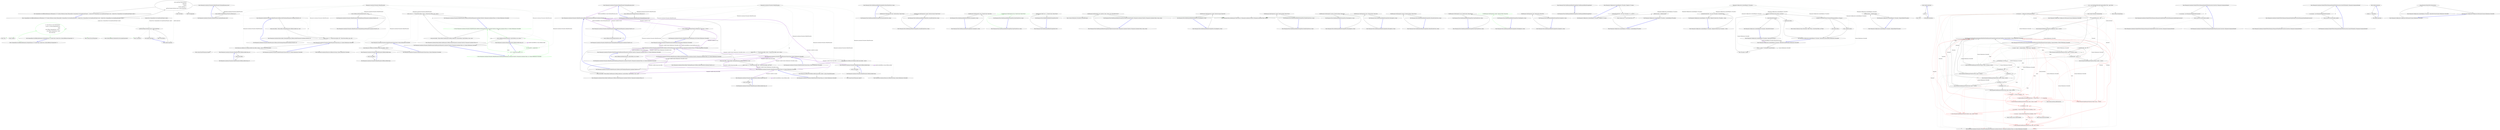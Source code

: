 digraph  {
d1 [cluster="CommandLine.Core.ReflectionExtensions.GetSpecifications<T>(System.Type, System.Func<System.Reflection.PropertyInfo, T>)", color=green, community=0, label="21: return from pi in type.GetProperties()\r\n                   let attrs = pi.GetCustomAttributes(true)\r\n                   where\r\n                        attrs.OfType<OptionAttribute>().Any() ||\r\n                        attrs.OfType<ValueAttribute>().Any()\r\n                   select selector(pi);", span="14-19"];
d0 [cluster="CommandLine.Core.ReflectionExtensions.GetSpecifications<T>(System.Type, System.Func<System.Reflection.PropertyInfo, T>)", label="Entry CommandLine.Core.ReflectionExtensions.GetSpecifications<T>(System.Type, System.Func<System.Reflection.PropertyInfo, T>)", span="12-12"];
d2 [cluster="CommandLine.Core.ReflectionExtensions.GetSpecifications<T>(System.Type, System.Func<System.Reflection.PropertyInfo, T>)", label="Exit CommandLine.Core.ReflectionExtensions.GetSpecifications<T>(System.Type, System.Func<System.Reflection.PropertyInfo, T>)", span="12-12"];
d3 [cluster="System.Type.GetProperties()", label="Entry System.Type.GetProperties()", span="0-0"];
d4 [cluster="System.Reflection.MemberInfo.GetCustomAttributes(bool)", label="Entry System.Reflection.MemberInfo.GetCustomAttributes(bool)", span="0-0"];
d5 [cluster="Unk.>", label="Entry Unk.>", span=""];
d6 [cluster="Unk.Any", label="Entry Unk.Any", span=""];
d7 [cluster="Unk.selector", label="Entry Unk.selector", span=""];
d26 [cluster="lambda expression", label="specProp.Property.SetValue(current, selector(specProp))", span="52-52"];
d54 [label="System.Func<CommandLine.Core.SpecificationProperty, object>", span=""];
d20 [cluster="CommandLine.Core.ReflectionExtensions.SetProperties<T>(T, System.Collections.Generic.IEnumerable<CommandLine.Core.SpecificationProperty>, System.Func<CommandLine.Core.SpecificationProperty, bool>, System.Func<CommandLine.Core.SpecificationProperty, object>)", label="Entry CommandLine.Core.ReflectionExtensions.SetProperties<T>(T, System.Collections.Generic.IEnumerable<CommandLine.Core.SpecificationProperty>, System.Func<CommandLine.Core.SpecificationProperty, bool>, System.Func<CommandLine.Core.SpecificationProperty, object>)", span="42-42"];
d25 [cluster="lambda expression", label="Entry lambda expression", span="51-52"];
d27 [cluster="lambda expression", label="Exit lambda expression", span="51-52"];
d28 [cluster="Unk.SetValue", label="Entry Unk.SetValue", span=""];
d22 [cluster="CommandLine.Core.ReflectionExtensions.SetProperties<T>(T, System.Collections.Generic.IEnumerable<CommandLine.Core.SpecificationProperty>, System.Func<CommandLine.Core.SpecificationProperty, bool>, System.Func<CommandLine.Core.SpecificationProperty, object>)", label="Exit CommandLine.Core.ReflectionExtensions.SetProperties<T>(T, System.Collections.Generic.IEnumerable<CommandLine.Core.SpecificationProperty>, System.Func<CommandLine.Core.SpecificationProperty, bool>, System.Func<CommandLine.Core.SpecificationProperty, object>)", span="42-42"];
d21 [cluster="CommandLine.Core.ReflectionExtensions.SetProperties<T>(T, System.Collections.Generic.IEnumerable<CommandLine.Core.SpecificationProperty>, System.Func<CommandLine.Core.SpecificationProperty, bool>, System.Func<CommandLine.Core.SpecificationProperty, object>)", label="return specProps.Where(predicate)\r\n                .Aggregate(\r\n                    instance,\r\n                    (current, specProp) =>\r\n                        specProp.Property.SetValue(current, selector(specProp)));", span="48-52"];
d23 [cluster="Unk.Where", label="Entry Unk.Where", span=""];
d24 [cluster="Unk.Aggregate", label="Entry Unk.Aggregate", span=""];
m0_7 [cluster="Humanizer.Localisation.Formatters.DefaultFormatter.TimeSpanHumanize_Zero()", file="FakeOptionsWithSequence.cs", label="Entry Humanizer.Localisation.Formatters.DefaultFormatter.TimeSpanHumanize_Zero()", span="36-36"];
m0_8 [cluster="Humanizer.Localisation.Formatters.DefaultFormatter.TimeSpanHumanize_Zero()", file="FakeOptionsWithSequence.cs", label="return GetResourceForTimeSpan(TimeUnit.Millisecond, 0);", span="38-38"];
m0_9 [cluster="Humanizer.Localisation.Formatters.DefaultFormatter.TimeSpanHumanize_Zero()", file="FakeOptionsWithSequence.cs", label="Exit Humanizer.Localisation.Formatters.DefaultFormatter.TimeSpanHumanize_Zero()", span="36-36"];
m0_0 [cluster="Humanizer.Localisation.RomanianFormatter.GetResourceKey(string, int)", file="FakeOptionsWithSequence.cs", label="Entry Humanizer.Localisation.RomanianFormatter.GetResourceKey(string, int)", span="6-6"];
m0_1 [cluster="Humanizer.Localisation.RomanianFormatter.GetResourceKey(string, int)", color=green, community=0, file="FakeOptionsWithSequence.cs", label="14: var mod100 = number%100", span="8-8"];
m0_2 [cluster="Humanizer.Localisation.RomanianFormatter.GetResourceKey(string, int)", color=green, community=0, file="FakeOptionsWithSequence.cs", label="14: 0 < mod100 && mod100 < 20", span="10-10"];
m0_11 [cluster="Humanizer.Localisation.Formatters.DefaultFormatter.TimeSpanHumanize(Humanizer.Localisation.TimeUnit, int)", file="FakeOptionsWithSequence.cs", label="Entry Humanizer.Localisation.Formatters.DefaultFormatter.TimeSpanHumanize(Humanizer.Localisation.TimeUnit, int)", span="47-47"];
m0_12 [cluster="Humanizer.Localisation.Formatters.DefaultFormatter.TimeSpanHumanize(Humanizer.Localisation.TimeUnit, int)", file="FakeOptionsWithSequence.cs", label="return GetResourceForTimeSpan(timeUnit, unit);", span="49-49"];
m0_13 [cluster="Humanizer.Localisation.Formatters.DefaultFormatter.TimeSpanHumanize(Humanizer.Localisation.TimeUnit, int)", file="FakeOptionsWithSequence.cs", label="Exit Humanizer.Localisation.Formatters.DefaultFormatter.TimeSpanHumanize(Humanizer.Localisation.TimeUnit, int)", span="47-47"];
m0_10 [cluster="Humanizer.Localisation.Formatters.DefaultFormatter.GetResourceForTimeSpan(Humanizer.Localisation.TimeUnit, int)", file="FakeOptionsWithSequence.cs", label="Entry Humanizer.Localisation.Formatters.DefaultFormatter.GetResourceForTimeSpan(Humanizer.Localisation.TimeUnit, int)", span="58-58"];
m0_20 [cluster="Humanizer.Localisation.Formatters.DefaultFormatter.GetResourceForTimeSpan(Humanizer.Localisation.TimeUnit, int)", file="FakeOptionsWithSequence.cs", label="string resourceKey = ResourceKeys.TimeSpanHumanize.GetResourceKey(unit, count)", span="60-60"];
m0_21 [cluster="Humanizer.Localisation.Formatters.DefaultFormatter.GetResourceForTimeSpan(Humanizer.Localisation.TimeUnit, int)", file="FakeOptionsWithSequence.cs", label="return count == 1 ? Format(resourceKey, null) : Format(resourceKey, count, null);", span="61-61"];
m0_22 [cluster="Humanizer.Localisation.Formatters.DefaultFormatter.GetResourceForTimeSpan(Humanizer.Localisation.TimeUnit, int)", file="FakeOptionsWithSequence.cs", label="Exit Humanizer.Localisation.Formatters.DefaultFormatter.GetResourceForTimeSpan(Humanizer.Localisation.TimeUnit, int)", span="58-58"];
m0_27 [cluster="Humanizer.Localisation.Resources.GetResource(string, System.Globalization.CultureInfo)", file="FakeOptionsWithSequence.cs", label="Entry Humanizer.Localisation.Resources.GetResource(string, System.Globalization.CultureInfo)", span="18-18"];
m0_3 [cluster="Humanizer.Localisation.Formatters.DefaultFormatter.GetResourceForDate(Humanizer.Localisation.TimeUnit, Humanizer.Localisation.Tense, int, System.Globalization.CultureInfo)", color=green, community=0, file="FakeOptionsWithSequence.cs", label="14: Entry Humanizer.Localisation.Formatters.DefaultFormatter.GetResourceForDate(Humanizer.Localisation.TimeUnit, Humanizer.Localisation.Tense, int, System.Globalization.CultureInfo)", span="52-52"];
m0_4 [cluster="Humanizer.Localisation.Formatters.DefaultFormatter.DateHumanize(Humanizer.Localisation.TimeUnit, Humanizer.Localisation.Tense, int, System.Globalization.CultureInfo)", color=green, community=0, file="FakeOptionsWithSequence.cs", label="5: Entry Humanizer.Localisation.Formatters.DefaultFormatter.DateHumanize(Humanizer.Localisation.TimeUnit, Humanizer.Localisation.Tense, int, System.Globalization.CultureInfo)", span="27-27"];
m0_5 [cluster="Humanizer.Localisation.Formatters.DefaultFormatter.DateHumanize(Humanizer.Localisation.TimeUnit, Humanizer.Localisation.Tense, int, System.Globalization.CultureInfo)", file="FakeOptionsWithSequence.cs", label="return GetResourceForDate(timeUnit, timeUnitTense, unit, culture);", span="29-29"];
m0_6 [cluster="Humanizer.Localisation.Formatters.DefaultFormatter.DateHumanize(Humanizer.Localisation.TimeUnit, Humanizer.Localisation.Tense, int, System.Globalization.CultureInfo)", file="FakeOptionsWithSequence.cs", label="Exit Humanizer.Localisation.Formatters.DefaultFormatter.DateHumanize(Humanizer.Localisation.TimeUnit, Humanizer.Localisation.Tense, int, System.Globalization.CultureInfo)", span="27-27"];
m0_23 [cluster="Humanizer.Localisation.ResourceKeys.TimeSpanHumanize.GetResourceKey(Humanizer.Localisation.TimeUnit, int)", file="FakeOptionsWithSequence.cs", label="Entry Humanizer.Localisation.ResourceKeys.TimeSpanHumanize.GetResourceKey(Humanizer.Localisation.TimeUnit, int)", span="22-22"];
m0_30 [cluster="Humanizer.Localisation.Formatters.DefaultFormatter.GetResourceKey(string, int)", file="FakeOptionsWithSequence.cs", label="Entry Humanizer.Localisation.Formatters.DefaultFormatter.GetResourceKey(string, int)", span="93-93"];
m0_32 [cluster="Humanizer.Localisation.Formatters.DefaultFormatter.GetResourceKey(string, int)", file="FakeOptionsWithSequence.cs", label="return resourceKey;", span="95-95"];
m0_33 [cluster="Humanizer.Localisation.Formatters.DefaultFormatter.GetResourceKey(string, int)", file="FakeOptionsWithSequence.cs", label="Exit Humanizer.Localisation.Formatters.DefaultFormatter.GetResourceKey(string, int)", span="93-93"];
m0_14 [cluster="Humanizer.Localisation.Formatters.DefaultFormatter.GetResourceForDate(Humanizer.Localisation.TimeUnit, Humanizer.Localisation.Tense, int, System.Globalization.CultureInfo)", file="FakeOptionsWithSequence.cs", label="string resourceKey = ResourceKeys.DateHumanize.GetResourceKey(unit, timeUnitTense: timeUnitTense, count: count)", span="54-54"];
m0_15 [cluster="Humanizer.Localisation.Formatters.DefaultFormatter.GetResourceForDate(Humanizer.Localisation.TimeUnit, Humanizer.Localisation.Tense, int, System.Globalization.CultureInfo)", file="FakeOptionsWithSequence.cs", label="return count == 1 ? Format(resourceKey, culture) : Format(resourceKey, count, culture);", span="55-55"];
m0_16 [cluster="Humanizer.Localisation.Formatters.DefaultFormatter.GetResourceForDate(Humanizer.Localisation.TimeUnit, Humanizer.Localisation.Tense, int, System.Globalization.CultureInfo)", file="FakeOptionsWithSequence.cs", label="Exit Humanizer.Localisation.Formatters.DefaultFormatter.GetResourceForDate(Humanizer.Localisation.TimeUnit, Humanizer.Localisation.Tense, int, System.Globalization.CultureInfo)", span="52-52"];
m0_17 [cluster="Humanizer.Localisation.ResourceKeys.DateHumanize.GetResourceKey(Humanizer.Localisation.TimeUnit, Humanizer.Localisation.Tense, int)", file="FakeOptionsWithSequence.cs", label="Entry Humanizer.Localisation.ResourceKeys.DateHumanize.GetResourceKey(Humanizer.Localisation.TimeUnit, Humanizer.Localisation.Tense, int)", span="30-30"];
m0_18 [cluster="Humanizer.Localisation.Formatters.DefaultFormatter.Format(string, System.Globalization.CultureInfo)", file="FakeOptionsWithSequence.cs", label="Entry Humanizer.Localisation.Formatters.DefaultFormatter.Format(string, System.Globalization.CultureInfo)", span="70-70"];
m0_24 [cluster="Humanizer.Localisation.Formatters.DefaultFormatter.Format(string, System.Globalization.CultureInfo)", file="FakeOptionsWithSequence.cs", label="return Resources.GetResource(GetResourceKey(resourceKey), culture);", span="72-72"];
m0_25 [cluster="Humanizer.Localisation.Formatters.DefaultFormatter.Format(string, System.Globalization.CultureInfo)", file="FakeOptionsWithSequence.cs", label="Exit Humanizer.Localisation.Formatters.DefaultFormatter.Format(string, System.Globalization.CultureInfo)", span="70-70"];
m0_19 [cluster="Humanizer.Localisation.Formatters.DefaultFormatter.Format(string, int, System.Globalization.CultureInfo)", file="FakeOptionsWithSequence.cs", label="Entry Humanizer.Localisation.Formatters.DefaultFormatter.Format(string, int, System.Globalization.CultureInfo)", span="82-82"];
m0_28 [cluster="Humanizer.Localisation.Formatters.DefaultFormatter.Format(string, int, System.Globalization.CultureInfo)", file="FakeOptionsWithSequence.cs", label="return Resources.GetResource(GetResourceKey(resourceKey, number), culture).FormatWith(number);", span="84-84"];
m0_29 [cluster="Humanizer.Localisation.Formatters.DefaultFormatter.Format(string, int, System.Globalization.CultureInfo)", file="FakeOptionsWithSequence.cs", label="Exit Humanizer.Localisation.Formatters.DefaultFormatter.Format(string, int, System.Globalization.CultureInfo)", span="82-82"];
m0_31 [cluster="string.FormatWith(params object[])", file="FakeOptionsWithSequence.cs", label="Entry string.FormatWith(params object[])", span="15-15"];
m0_26 [cluster="Humanizer.Localisation.Formatters.DefaultFormatter.GetResourceKey(string)", file="FakeOptionsWithSequence.cs", label="Entry Humanizer.Localisation.Formatters.DefaultFormatter.GetResourceKey(string)", span="103-103"];
m0_34 [cluster="Humanizer.Localisation.Formatters.DefaultFormatter.GetResourceKey(string)", file="FakeOptionsWithSequence.cs", label="return resourceKey;", span="105-105"];
m0_35 [cluster="Humanizer.Localisation.Formatters.DefaultFormatter.GetResourceKey(string)", file="FakeOptionsWithSequence.cs", label="Exit Humanizer.Localisation.Formatters.DefaultFormatter.GetResourceKey(string)", span="103-103"];
m0_36 [file="FakeOptionsWithSequence.cs", label="Humanizer.Localisation.Formatters.DefaultFormatter", span=""];
m2_7 [cluster="Humanizer.Localisation.Formatters.DefaultFormatter.TimeSpanHumanize_Zero()", file="HelpText.cs", label="Entry Humanizer.Localisation.Formatters.DefaultFormatter.TimeSpanHumanize_Zero()", span="36-36"];
m2_8 [cluster="Humanizer.Localisation.Formatters.DefaultFormatter.TimeSpanHumanize_Zero()", file="HelpText.cs", label="return GetResourceForTimeSpan(TimeUnit.Millisecond, 0);", span="38-38"];
m2_9 [cluster="Humanizer.Localisation.Formatters.DefaultFormatter.TimeSpanHumanize_Zero()", file="HelpText.cs", label="Exit Humanizer.Localisation.Formatters.DefaultFormatter.TimeSpanHumanize_Zero()", span="36-36"];
m2_0 [cluster="Humanizer.Localisation.Formatters.DefaultFormatter.DateHumanize_Now(System.Globalization.CultureInfo)", file="HelpText.cs", label="Entry Humanizer.Localisation.Formatters.DefaultFormatter.DateHumanize_Now(System.Globalization.CultureInfo)", span="14-14"];
m2_1 [cluster="Humanizer.Localisation.Formatters.DefaultFormatter.DateHumanize_Now(System.Globalization.CultureInfo)", file="HelpText.cs", label="return GetResourceForDate(TimeUnit.Millisecond, Tense.Past, 0, culture);", span="16-16"];
m2_2 [cluster="Humanizer.Localisation.Formatters.DefaultFormatter.DateHumanize_Now(System.Globalization.CultureInfo)", file="HelpText.cs", label="Exit Humanizer.Localisation.Formatters.DefaultFormatter.DateHumanize_Now(System.Globalization.CultureInfo)", span="14-14"];
m2_11 [cluster="Humanizer.Localisation.Formatters.DefaultFormatter.TimeSpanHumanize(Humanizer.Localisation.TimeUnit, int)", file="HelpText.cs", label="Entry Humanizer.Localisation.Formatters.DefaultFormatter.TimeSpanHumanize(Humanizer.Localisation.TimeUnit, int)", span="47-47"];
m2_12 [cluster="Humanizer.Localisation.Formatters.DefaultFormatter.TimeSpanHumanize(Humanizer.Localisation.TimeUnit, int)", file="HelpText.cs", label="return GetResourceForTimeSpan(timeUnit, unit);", span="49-49"];
m2_13 [cluster="Humanizer.Localisation.Formatters.DefaultFormatter.TimeSpanHumanize(Humanizer.Localisation.TimeUnit, int)", file="HelpText.cs", label="Exit Humanizer.Localisation.Formatters.DefaultFormatter.TimeSpanHumanize(Humanizer.Localisation.TimeUnit, int)", span="47-47"];
m2_10 [cluster="Humanizer.Localisation.Formatters.DefaultFormatter.GetResourceForTimeSpan(Humanizer.Localisation.TimeUnit, int)", file="HelpText.cs", label="Entry Humanizer.Localisation.Formatters.DefaultFormatter.GetResourceForTimeSpan(Humanizer.Localisation.TimeUnit, int)", span="58-58"];
m2_20 [cluster="Humanizer.Localisation.Formatters.DefaultFormatter.GetResourceForTimeSpan(Humanizer.Localisation.TimeUnit, int)", file="HelpText.cs", label="string resourceKey = ResourceKeys.TimeSpanHumanize.GetResourceKey(unit, count)", span="60-60"];
m2_21 [cluster="Humanizer.Localisation.Formatters.DefaultFormatter.GetResourceForTimeSpan(Humanizer.Localisation.TimeUnit, int)", file="HelpText.cs", label="return count == 1 ? Format(resourceKey, null) : Format(resourceKey, count, null);", span="61-61"];
m2_22 [cluster="Humanizer.Localisation.Formatters.DefaultFormatter.GetResourceForTimeSpan(Humanizer.Localisation.TimeUnit, int)", file="HelpText.cs", label="Exit Humanizer.Localisation.Formatters.DefaultFormatter.GetResourceForTimeSpan(Humanizer.Localisation.TimeUnit, int)", span="58-58"];
m2_27 [cluster="Humanizer.Localisation.Resources.GetResource(string, System.Globalization.CultureInfo)", file="HelpText.cs", label="Entry Humanizer.Localisation.Resources.GetResource(string, System.Globalization.CultureInfo)", span="18-18"];
m2_4 [cluster="Humanizer.Localisation.Formatters.DefaultFormatter.DateHumanize(Humanizer.Localisation.TimeUnit, Humanizer.Localisation.Tense, int, System.Globalization.CultureInfo)", file="HelpText.cs", label="Entry Humanizer.Localisation.Formatters.DefaultFormatter.DateHumanize(Humanizer.Localisation.TimeUnit, Humanizer.Localisation.Tense, int, System.Globalization.CultureInfo)", span="27-27"];
m2_5 [cluster="Humanizer.Localisation.Formatters.DefaultFormatter.DateHumanize(Humanizer.Localisation.TimeUnit, Humanizer.Localisation.Tense, int, System.Globalization.CultureInfo)", file="HelpText.cs", label="return GetResourceForDate(timeUnit, timeUnitTense, unit, culture);", span="29-29"];
m2_6 [cluster="Humanizer.Localisation.Formatters.DefaultFormatter.DateHumanize(Humanizer.Localisation.TimeUnit, Humanizer.Localisation.Tense, int, System.Globalization.CultureInfo)", file="HelpText.cs", label="Exit Humanizer.Localisation.Formatters.DefaultFormatter.DateHumanize(Humanizer.Localisation.TimeUnit, Humanizer.Localisation.Tense, int, System.Globalization.CultureInfo)", span="27-27"];
m2_23 [cluster="Humanizer.Localisation.ResourceKeys.TimeSpanHumanize.GetResourceKey(Humanizer.Localisation.TimeUnit, int)", file="HelpText.cs", label="Entry Humanizer.Localisation.ResourceKeys.TimeSpanHumanize.GetResourceKey(Humanizer.Localisation.TimeUnit, int)", span="22-22"];
m2_30 [cluster="Humanizer.Localisation.Formatters.DefaultFormatter.GetResourceKey(string, int)", file="HelpText.cs", label="Entry Humanizer.Localisation.Formatters.DefaultFormatter.GetResourceKey(string, int)", span="93-93"];
m2_32 [cluster="Humanizer.Localisation.Formatters.DefaultFormatter.GetResourceKey(string, int)", file="HelpText.cs", label="return resourceKey;", span="95-95"];
m2_33 [cluster="Humanizer.Localisation.Formatters.DefaultFormatter.GetResourceKey(string, int)", file="HelpText.cs", label="Exit Humanizer.Localisation.Formatters.DefaultFormatter.GetResourceKey(string, int)", span="93-93"];
m2_3 [cluster="Humanizer.Localisation.Formatters.DefaultFormatter.GetResourceForDate(Humanizer.Localisation.TimeUnit, Humanizer.Localisation.Tense, int, System.Globalization.CultureInfo)", file="HelpText.cs", label="Entry Humanizer.Localisation.Formatters.DefaultFormatter.GetResourceForDate(Humanizer.Localisation.TimeUnit, Humanizer.Localisation.Tense, int, System.Globalization.CultureInfo)", span="52-52"];
m2_14 [cluster="Humanizer.Localisation.Formatters.DefaultFormatter.GetResourceForDate(Humanizer.Localisation.TimeUnit, Humanizer.Localisation.Tense, int, System.Globalization.CultureInfo)", file="HelpText.cs", label="string resourceKey = ResourceKeys.DateHumanize.GetResourceKey(unit, timeUnitTense: timeUnitTense, count: count)", span="54-54"];
m2_15 [cluster="Humanizer.Localisation.Formatters.DefaultFormatter.GetResourceForDate(Humanizer.Localisation.TimeUnit, Humanizer.Localisation.Tense, int, System.Globalization.CultureInfo)", file="HelpText.cs", label="return count == 1 ? Format(resourceKey, culture) : Format(resourceKey, count, culture);", span="55-55"];
m2_16 [cluster="Humanizer.Localisation.Formatters.DefaultFormatter.GetResourceForDate(Humanizer.Localisation.TimeUnit, Humanizer.Localisation.Tense, int, System.Globalization.CultureInfo)", file="HelpText.cs", label="Exit Humanizer.Localisation.Formatters.DefaultFormatter.GetResourceForDate(Humanizer.Localisation.TimeUnit, Humanizer.Localisation.Tense, int, System.Globalization.CultureInfo)", span="52-52"];
m2_17 [cluster="Humanizer.Localisation.ResourceKeys.DateHumanize.GetResourceKey(Humanizer.Localisation.TimeUnit, Humanizer.Localisation.Tense, int)", file="HelpText.cs", label="Entry Humanizer.Localisation.ResourceKeys.DateHumanize.GetResourceKey(Humanizer.Localisation.TimeUnit, Humanizer.Localisation.Tense, int)", span="30-30"];
m2_18 [cluster="Humanizer.Localisation.Formatters.DefaultFormatter.Format(string, System.Globalization.CultureInfo)", file="HelpText.cs", label="Entry Humanizer.Localisation.Formatters.DefaultFormatter.Format(string, System.Globalization.CultureInfo)", span="70-70"];
m2_24 [cluster="Humanizer.Localisation.Formatters.DefaultFormatter.Format(string, System.Globalization.CultureInfo)", file="HelpText.cs", label="return Resources.GetResource(GetResourceKey(resourceKey), culture);", span="72-72"];
m2_25 [cluster="Humanizer.Localisation.Formatters.DefaultFormatter.Format(string, System.Globalization.CultureInfo)", file="HelpText.cs", label="Exit Humanizer.Localisation.Formatters.DefaultFormatter.Format(string, System.Globalization.CultureInfo)", span="70-70"];
m2_19 [cluster="Humanizer.Localisation.Formatters.DefaultFormatter.Format(string, int, System.Globalization.CultureInfo)", file="HelpText.cs", label="Entry Humanizer.Localisation.Formatters.DefaultFormatter.Format(string, int, System.Globalization.CultureInfo)", span="82-82"];
m2_28 [cluster="Humanizer.Localisation.Formatters.DefaultFormatter.Format(string, int, System.Globalization.CultureInfo)", file="HelpText.cs", label="return Resources.GetResource(GetResourceKey(resourceKey, number), culture).FormatWith(number);", span="84-84"];
m2_29 [cluster="Humanizer.Localisation.Formatters.DefaultFormatter.Format(string, int, System.Globalization.CultureInfo)", file="HelpText.cs", label="Exit Humanizer.Localisation.Formatters.DefaultFormatter.Format(string, int, System.Globalization.CultureInfo)", span="82-82"];
m2_31 [cluster="string.FormatWith(params object[])", file="HelpText.cs", label="Entry string.FormatWith(params object[])", span="15-15"];
m2_26 [cluster="Humanizer.Localisation.Formatters.DefaultFormatter.GetResourceKey(string)", file="HelpText.cs", label="Entry Humanizer.Localisation.Formatters.DefaultFormatter.GetResourceKey(string)", span="103-103"];
m2_34 [cluster="Humanizer.Localisation.Formatters.DefaultFormatter.GetResourceKey(string)", file="HelpText.cs", label="return resourceKey;", span="105-105"];
m2_35 [cluster="Humanizer.Localisation.Formatters.DefaultFormatter.GetResourceKey(string)", file="HelpText.cs", label="Exit Humanizer.Localisation.Formatters.DefaultFormatter.GetResourceKey(string)", span="103-103"];
m2_36 [file="HelpText.cs", label="Humanizer.Localisation.Formatters.DefaultFormatter", span=""];
m4_18 [cluster="Humanizer.Tests.DateHumanizeDefaultStrategyTests.HoursFromNow(int, string)", file="InstanceBuilderTests.cs", label="Entry Humanizer.Tests.DateHumanizeDefaultStrategyTests.HoursFromNow(int, string)", span="74-74"];
m4_19 [cluster="Humanizer.Tests.DateHumanizeDefaultStrategyTests.HoursFromNow(int, string)", file="InstanceBuilderTests.cs", label="DateHumanize.Verify(expected, hours, TimeUnit.Hour, Tense.Future)", span="77-77"];
m4_20 [cluster="Humanizer.Tests.DateHumanizeDefaultStrategyTests.HoursFromNow(int, string)", file="InstanceBuilderTests.cs", label="Exit Humanizer.Tests.DateHumanizeDefaultStrategyTests.HoursFromNow(int, string)", span="74-74"];
m4_5 [cluster="Humanizer.Tests.DateHumanize.Verify(string, int, Humanizer.Localisation.TimeUnit, Humanizer.Localisation.Tense, double?)", file="InstanceBuilderTests.cs", label="Entry Humanizer.Tests.DateHumanize.Verify(string, int, Humanizer.Localisation.TimeUnit, Humanizer.Localisation.Tense, double?)", span="29-29"];
m4_6 [cluster="Humanizer.Tests.DateHumanizeDefaultStrategyTests.SecondsFromNow(int, string)", file="InstanceBuilderTests.cs", label="Entry Humanizer.Tests.DateHumanizeDefaultStrategyTests.SecondsFromNow(int, string)", span="28-28"];
m4_7 [cluster="Humanizer.Tests.DateHumanizeDefaultStrategyTests.SecondsFromNow(int, string)", file="InstanceBuilderTests.cs", label="DateHumanize.Verify(expected, seconds, TimeUnit.Second, Tense.Future)", span="31-31"];
m4_8 [cluster="Humanizer.Tests.DateHumanizeDefaultStrategyTests.SecondsFromNow(int, string)", file="InstanceBuilderTests.cs", label="Exit Humanizer.Tests.DateHumanizeDefaultStrategyTests.SecondsFromNow(int, string)", span="28-28"];
m4_33 [cluster="Humanizer.Tests.DateHumanizeDefaultStrategyTests.YearsAgo(int, string)", file="InstanceBuilderTests.cs", label="Entry Humanizer.Tests.DateHumanizeDefaultStrategyTests.YearsAgo(int, string)", span="122-122"];
m4_34 [cluster="Humanizer.Tests.DateHumanizeDefaultStrategyTests.YearsAgo(int, string)", file="InstanceBuilderTests.cs", label="DateHumanize.Verify(expected, years, TimeUnit.Year, Tense.Past)", span="125-125"];
m4_35 [cluster="Humanizer.Tests.DateHumanizeDefaultStrategyTests.YearsAgo(int, string)", file="InstanceBuilderTests.cs", label="Exit Humanizer.Tests.DateHumanizeDefaultStrategyTests.YearsAgo(int, string)", span="122-122"];
m4_24 [cluster="Humanizer.Tests.DateHumanizeDefaultStrategyTests.DaysFromNow(int, string)", file="InstanceBuilderTests.cs", label="Entry Humanizer.Tests.DateHumanizeDefaultStrategyTests.DaysFromNow(int, string)", span="94-94"];
m4_25 [cluster="Humanizer.Tests.DateHumanizeDefaultStrategyTests.DaysFromNow(int, string)", color=green, community=0, file="InstanceBuilderTests.cs", label="1: DateHumanize.Verify(expected, days, TimeUnit.Day, Tense.Future)", span="97-97"];
m4_26 [cluster="Humanizer.Tests.DateHumanizeDefaultStrategyTests.DaysFromNow(int, string)", file="InstanceBuilderTests.cs", label="Exit Humanizer.Tests.DateHumanizeDefaultStrategyTests.DaysFromNow(int, string)", span="94-94"];
m4_0 [cluster="Humanizer.Tests.DateHumanizeDefaultStrategyTests.DateHumanizeDefaultStrategyTests()", file="InstanceBuilderTests.cs", label="Entry Humanizer.Tests.DateHumanizeDefaultStrategyTests.DateHumanizeDefaultStrategyTests()", span="8-8"];
m4_1 [cluster="Humanizer.Tests.DateHumanizeDefaultStrategyTests.DateHumanizeDefaultStrategyTests()", file="InstanceBuilderTests.cs", label="Exit Humanizer.Tests.DateHumanizeDefaultStrategyTests.DateHumanizeDefaultStrategyTests()", span="8-8"];
m4_39 [cluster="Humanizer.Tests.DateHumanizeDefaultStrategyTests.Now()", file="InstanceBuilderTests.cs", label="Entry Humanizer.Tests.DateHumanizeDefaultStrategyTests.Now()", span="136-136"];
m4_40 [cluster="Humanizer.Tests.DateHumanizeDefaultStrategyTests.Now()", file="InstanceBuilderTests.cs", label="DateHumanize.Verify(''now'', 0, TimeUnit.Year, Tense.Future)", span="139-139"];
m4_41 [cluster="Humanizer.Tests.DateHumanizeDefaultStrategyTests.Now()", file="InstanceBuilderTests.cs", label="Exit Humanizer.Tests.DateHumanizeDefaultStrategyTests.Now()", span="136-136"];
m4_42 [cluster="Humanizer.Tests.DateHumanizeDefaultStrategyTests.ExplicitCultureIsUsed(int, Humanizer.Localisation.TimeUnit, Humanizer.Localisation.Tense, string, string)", file="InstanceBuilderTests.cs", label="Entry Humanizer.Tests.DateHumanizeDefaultStrategyTests.ExplicitCultureIsUsed(int, Humanizer.Localisation.TimeUnit, Humanizer.Localisation.Tense, string, string)", span="146-146"];
m4_43 [cluster="Humanizer.Tests.DateHumanizeDefaultStrategyTests.ExplicitCultureIsUsed(int, Humanizer.Localisation.TimeUnit, Humanizer.Localisation.Tense, string, string)", file="InstanceBuilderTests.cs", label="DateHumanize.Verify(expected, unit, timeUnit, tense, culture: new CultureInfo(culture))", span="148-148"];
m4_44 [cluster="Humanizer.Tests.DateHumanizeDefaultStrategyTests.ExplicitCultureIsUsed(int, Humanizer.Localisation.TimeUnit, Humanizer.Localisation.Tense, string, string)", file="InstanceBuilderTests.cs", label="Exit Humanizer.Tests.DateHumanizeDefaultStrategyTests.ExplicitCultureIsUsed(int, Humanizer.Localisation.TimeUnit, Humanizer.Localisation.Tense, string, string)", span="146-146"];
m4_2 [cluster="Humanizer.Tests.DateHumanizeDefaultStrategyTests.SecondsAgo(int, string)", file="InstanceBuilderTests.cs", label="Entry Humanizer.Tests.DateHumanizeDefaultStrategyTests.SecondsAgo(int, string)", span="18-18"];
m4_3 [cluster="Humanizer.Tests.DateHumanizeDefaultStrategyTests.SecondsAgo(int, string)", file="InstanceBuilderTests.cs", label="DateHumanize.Verify(expected, seconds, TimeUnit.Second, Tense.Past)", span="21-21"];
m4_4 [cluster="Humanizer.Tests.DateHumanizeDefaultStrategyTests.SecondsAgo(int, string)", file="InstanceBuilderTests.cs", label="Exit Humanizer.Tests.DateHumanizeDefaultStrategyTests.SecondsAgo(int, string)", span="18-18"];
m4_30 [cluster="Humanizer.Tests.DateHumanizeDefaultStrategyTests.MonthsFromNow(int, string)", file="InstanceBuilderTests.cs", label="Entry Humanizer.Tests.DateHumanizeDefaultStrategyTests.MonthsFromNow(int, string)", span="114-114"];
m4_31 [cluster="Humanizer.Tests.DateHumanizeDefaultStrategyTests.MonthsFromNow(int, string)", file="InstanceBuilderTests.cs", label="DateHumanize.Verify(expected, months, TimeUnit.Month, Tense.Future)", span="117-117"];
m4_32 [cluster="Humanizer.Tests.DateHumanizeDefaultStrategyTests.MonthsFromNow(int, string)", file="InstanceBuilderTests.cs", label="Exit Humanizer.Tests.DateHumanizeDefaultStrategyTests.MonthsFromNow(int, string)", span="114-114"];
m4_9 [cluster="Humanizer.Tests.DateHumanizeDefaultStrategyTests.MinutesAgo(int, string)", file="InstanceBuilderTests.cs", label="Entry Humanizer.Tests.DateHumanizeDefaultStrategyTests.MinutesAgo(int, string)", span="42-42"];
m4_10 [cluster="Humanizer.Tests.DateHumanizeDefaultStrategyTests.MinutesAgo(int, string)", file="InstanceBuilderTests.cs", label="DateHumanize.Verify(expected, minutes, TimeUnit.Minute, Tense.Past)", span="45-45"];
m4_11 [cluster="Humanizer.Tests.DateHumanizeDefaultStrategyTests.MinutesAgo(int, string)", file="InstanceBuilderTests.cs", label="Exit Humanizer.Tests.DateHumanizeDefaultStrategyTests.MinutesAgo(int, string)", span="42-42"];
m4_15 [cluster="Humanizer.Tests.DateHumanizeDefaultStrategyTests.HoursAgo(int, string)", file="InstanceBuilderTests.cs", label="Entry Humanizer.Tests.DateHumanizeDefaultStrategyTests.HoursAgo(int, string)", span="64-64"];
m4_16 [cluster="Humanizer.Tests.DateHumanizeDefaultStrategyTests.HoursAgo(int, string)", file="InstanceBuilderTests.cs", label="DateHumanize.Verify(expected, hours, TimeUnit.Hour, Tense.Past)", span="67-67"];
m4_17 [cluster="Humanizer.Tests.DateHumanizeDefaultStrategyTests.HoursAgo(int, string)", file="InstanceBuilderTests.cs", label="Exit Humanizer.Tests.DateHumanizeDefaultStrategyTests.HoursAgo(int, string)", span="64-64"];
m4_45 [cluster="System.Globalization.CultureInfo.CultureInfo(string)", file="InstanceBuilderTests.cs", label="Entry System.Globalization.CultureInfo.CultureInfo(string)", span="0-0"];
m4_12 [cluster="Humanizer.Tests.DateHumanizeDefaultStrategyTests.MinutesFromNow(int, string)", file="InstanceBuilderTests.cs", label="Entry Humanizer.Tests.DateHumanizeDefaultStrategyTests.MinutesFromNow(int, string)", span="54-54"];
m4_13 [cluster="Humanizer.Tests.DateHumanizeDefaultStrategyTests.MinutesFromNow(int, string)", file="InstanceBuilderTests.cs", label="DateHumanize.Verify(expected, minutes, TimeUnit.Minute, Tense.Future)", span="57-57"];
m4_14 [cluster="Humanizer.Tests.DateHumanizeDefaultStrategyTests.MinutesFromNow(int, string)", file="InstanceBuilderTests.cs", label="Exit Humanizer.Tests.DateHumanizeDefaultStrategyTests.MinutesFromNow(int, string)", span="54-54"];
m4_36 [cluster="Humanizer.Tests.DateHumanizeDefaultStrategyTests.YearsFromNow(int, string)", file="InstanceBuilderTests.cs", label="Entry Humanizer.Tests.DateHumanizeDefaultStrategyTests.YearsFromNow(int, string)", span="130-130"];
m4_37 [cluster="Humanizer.Tests.DateHumanizeDefaultStrategyTests.YearsFromNow(int, string)", file="InstanceBuilderTests.cs", label="DateHumanize.Verify(expected, years, TimeUnit.Year, Tense.Future)", span="133-133"];
m4_38 [cluster="Humanizer.Tests.DateHumanizeDefaultStrategyTests.YearsFromNow(int, string)", file="InstanceBuilderTests.cs", label="Exit Humanizer.Tests.DateHumanizeDefaultStrategyTests.YearsFromNow(int, string)", span="130-130"];
m4_27 [cluster="Humanizer.Tests.DateHumanizeDefaultStrategyTests.MonthsAgo(int, string)", file="InstanceBuilderTests.cs", label="Entry Humanizer.Tests.DateHumanizeDefaultStrategyTests.MonthsAgo(int, string)", span="104-104"];
m4_28 [cluster="Humanizer.Tests.DateHumanizeDefaultStrategyTests.MonthsAgo(int, string)", color=green, community=0, file="InstanceBuilderTests.cs", label="1: DateHumanize.Verify(expected, months, TimeUnit.Month, Tense.Past)", span="107-107"];
m4_29 [cluster="Humanizer.Tests.DateHumanizeDefaultStrategyTests.MonthsAgo(int, string)", file="InstanceBuilderTests.cs", label="Exit Humanizer.Tests.DateHumanizeDefaultStrategyTests.MonthsAgo(int, string)", span="104-104"];
m4_21 [cluster="Humanizer.Tests.DateHumanizeDefaultStrategyTests.DaysAgo(int, string)", file="InstanceBuilderTests.cs", label="Entry Humanizer.Tests.DateHumanizeDefaultStrategyTests.DaysAgo(int, string)", span="84-84"];
m4_22 [cluster="Humanizer.Tests.DateHumanizeDefaultStrategyTests.DaysAgo(int, string)", file="InstanceBuilderTests.cs", label="DateHumanize.Verify(expected, days, TimeUnit.Day, Tense.Past)", span="87-87"];
m4_23 [cluster="Humanizer.Tests.DateHumanizeDefaultStrategyTests.DaysAgo(int, string)", file="InstanceBuilderTests.cs", label="Exit Humanizer.Tests.DateHumanizeDefaultStrategyTests.DaysAgo(int, string)", span="84-84"];
m7_16 [cluster="Humanizer.Configuration.LocaliserRegistry<TLocaliser>.Register<T>(string)", file="OptionMapperTests.cs", label="Entry Humanizer.Configuration.LocaliserRegistry<TLocaliser>.Register<T>(string)", span="54-54"];
m7_17 [cluster="Humanizer.Configuration.LocaliserRegistry<TLocaliser>.Register<T>(string)", file="OptionMapperTests.cs", label="_localisers[localeCode] = new Lazy<TLocaliser>(() => new T())", span="57-57"];
m7_18 [cluster="Humanizer.Configuration.LocaliserRegistry<TLocaliser>.Register<T>(string)", file="OptionMapperTests.cs", label="Exit Humanizer.Configuration.LocaliserRegistry<TLocaliser>.Register<T>(string)", span="54-54"];
m7_27 [cluster="Humanizer.Configuration.LocaliserRegistry<TLocaliser>.RegisterDefault(TLocaliser)", file="OptionMapperTests.cs", label="Entry Humanizer.Configuration.LocaliserRegistry<TLocaliser>.RegisterDefault(TLocaliser)", span="71-71"];
m7_28 [cluster="Humanizer.Configuration.LocaliserRegistry<TLocaliser>.RegisterDefault(TLocaliser)", file="OptionMapperTests.cs", label="_defaultLocaliser = defaultLocaliser", span="73-73"];
m7_29 [cluster="Humanizer.Configuration.LocaliserRegistry<TLocaliser>.RegisterDefault(TLocaliser)", file="OptionMapperTests.cs", label="Exit Humanizer.Configuration.LocaliserRegistry<TLocaliser>.RegisterDefault(TLocaliser)", span="71-71"];
m7_0 [cluster="Humanizer.Configuration.LocaliserRegistry<TLocaliser>.LocaliserRegistry(TLocaliser)", file="OptionMapperTests.cs", label="Entry Humanizer.Configuration.LocaliserRegistry<TLocaliser>.LocaliserRegistry(TLocaliser)", span="19-19"];
m7_1 [cluster="Humanizer.Configuration.LocaliserRegistry<TLocaliser>.LocaliserRegistry(TLocaliser)", file="OptionMapperTests.cs", label="_defaultLocaliser = defaultLocaliser", span="21-21"];
m7_2 [cluster="Humanizer.Configuration.LocaliserRegistry<TLocaliser>.LocaliserRegistry(TLocaliser)", file="OptionMapperTests.cs", label="Exit Humanizer.Configuration.LocaliserRegistry<TLocaliser>.LocaliserRegistry(TLocaliser)", span="19-19"];
m7_24 [cluster="Humanizer.Configuration.LocaliserRegistry<TLocaliser>.Register(System.Func<TLocaliser>, string)", file="OptionMapperTests.cs", label="Entry Humanizer.Configuration.LocaliserRegistry<TLocaliser>.Register(System.Func<TLocaliser>, string)", span="63-63"];
m7_25 [cluster="Humanizer.Configuration.LocaliserRegistry<TLocaliser>.Register(System.Func<TLocaliser>, string)", file="OptionMapperTests.cs", label="_localisers[localeCode] = new Lazy<TLocaliser>(localiserFactory)", span="65-65"];
m7_26 [cluster="Humanizer.Configuration.LocaliserRegistry<TLocaliser>.Register(System.Func<TLocaliser>, string)", file="OptionMapperTests.cs", label="Exit Humanizer.Configuration.LocaliserRegistry<TLocaliser>.Register(System.Func<TLocaliser>, string)", span="63-63"];
m7_15 [cluster="System.Collections.Generic.IDictionary<TKey, TValue>.TryGetValue(TKey, out TValue)", file="OptionMapperTests.cs", label="Entry System.Collections.Generic.IDictionary<TKey, TValue>.TryGetValue(TKey, out TValue)", span="0-0"];
m7_6 [cluster="Humanizer.Configuration.LocaliserRegistry<TLocaliser>.ResolveForCulture(System.Globalization.CultureInfo)", file="OptionMapperTests.cs", label="Entry Humanizer.Configuration.LocaliserRegistry<TLocaliser>.ResolveForCulture(System.Globalization.CultureInfo)", span="36-36"];
m7_7 [cluster="Humanizer.Configuration.LocaliserRegistry<TLocaliser>.ResolveForCulture(System.Globalization.CultureInfo)", file="OptionMapperTests.cs", label="culture = culture ?? CultureInfo.CurrentUICulture", span="38-38"];
m7_8 [cluster="Humanizer.Configuration.LocaliserRegistry<TLocaliser>.ResolveForCulture(System.Globalization.CultureInfo)", file="OptionMapperTests.cs", label="Lazy<TLocaliser> factory", span="40-40"];
m7_9 [cluster="Humanizer.Configuration.LocaliserRegistry<TLocaliser>.ResolveForCulture(System.Globalization.CultureInfo)", file="OptionMapperTests.cs", label="_localisers.TryGetValue(culture.Name, out factory)", span="42-42"];
m7_11 [cluster="Humanizer.Configuration.LocaliserRegistry<TLocaliser>.ResolveForCulture(System.Globalization.CultureInfo)", file="OptionMapperTests.cs", label="_localisers.TryGetValue(culture.TwoLetterISOLanguageName, out factory)", span="45-45"];
m7_10 [cluster="Humanizer.Configuration.LocaliserRegistry<TLocaliser>.ResolveForCulture(System.Globalization.CultureInfo)", file="OptionMapperTests.cs", label="return factory.Value;", span="43-43"];
m7_12 [cluster="Humanizer.Configuration.LocaliserRegistry<TLocaliser>.ResolveForCulture(System.Globalization.CultureInfo)", file="OptionMapperTests.cs", label="return factory.Value;", span="46-46"];
m7_13 [cluster="Humanizer.Configuration.LocaliserRegistry<TLocaliser>.ResolveForCulture(System.Globalization.CultureInfo)", file="OptionMapperTests.cs", label="return _defaultLocaliser;", span="48-48"];
m7_14 [cluster="Humanizer.Configuration.LocaliserRegistry<TLocaliser>.ResolveForCulture(System.Globalization.CultureInfo)", file="OptionMapperTests.cs", label="Exit Humanizer.Configuration.LocaliserRegistry<TLocaliser>.ResolveForCulture(System.Globalization.CultureInfo)", span="36-36"];
m7_20 [cluster="lambda expression", file="OptionMapperTests.cs", label="Entry lambda expression", span="57-57"];
m7_21 [cluster="lambda expression", file="OptionMapperTests.cs", label="new T()", span="57-57"];
m7_22 [cluster="lambda expression", file="OptionMapperTests.cs", label="Exit lambda expression", span="57-57"];
m7_23 [cluster="T.cstr", file="OptionMapperTests.cs", label="Entry T.cstr", span=""];
m7_19 [cluster="System.Lazy<T>.Lazy(System.Func<T>)", file="OptionMapperTests.cs", label="Entry System.Lazy<T>.Lazy(System.Func<T>)", span="0-0"];
m7_3 [cluster="Humanizer.Configuration.LocaliserRegistry<TLocaliser>.ResolveForUiCulture()", file="OptionMapperTests.cs", label="Entry Humanizer.Configuration.LocaliserRegistry<TLocaliser>.ResolveForUiCulture()", span="27-27"];
m7_4 [cluster="Humanizer.Configuration.LocaliserRegistry<TLocaliser>.ResolveForUiCulture()", file="OptionMapperTests.cs", label="return ResolveForCulture();", span="29-29"];
m7_5 [cluster="Humanizer.Configuration.LocaliserRegistry<TLocaliser>.ResolveForUiCulture()", file="OptionMapperTests.cs", label="Exit Humanizer.Configuration.LocaliserRegistry<TLocaliser>.ResolveForUiCulture()", span="27-27"];
m7_30 [file="OptionMapperTests.cs", label="Humanizer.Configuration.LocaliserRegistry<TLocaliser>", span=""];
m8_32 [cluster="System.TimeSpan.TimeSpan(long)", file="Tokenizer.cs", label="Entry System.TimeSpan.TimeSpan(long)", span="0-0"];
m8_35 [cluster="Humanizer.Localisation.Formatters.IFormatter.DateHumanize(Humanizer.Localisation.TimeUnit, Humanizer.Localisation.Tense, int, System.Globalization.CultureInfo)", file="Tokenizer.cs", label="Entry Humanizer.Localisation.Formatters.IFormatter.DateHumanize(Humanizer.Localisation.TimeUnit, Humanizer.Localisation.Tense, int, System.Globalization.CultureInfo)", span="26-26"];
m8_38 [cluster="System.Convert.ToInt32(double)", file="Tokenizer.cs", label="Entry System.Convert.ToInt32(double)", span="0-0"];
m8_36 [cluster="System.DateTime.AddMonths(int)", file="Tokenizer.cs", label="Entry System.DateTime.AddMonths(int)", span="0-0"];
m8_34 [cluster="Humanizer.Configuration.Configurator.GetFormatter(System.Globalization.CultureInfo)", file="Tokenizer.cs", label="Entry Humanizer.Configuration.Configurator.GetFormatter(System.Globalization.CultureInfo)", span="66-66"];
m8_0 [cluster="Humanizer.DateTimeHumanizeStrategy.DefaultDateTimeHumanizeStrategy.Humanize(System.DateTime, System.DateTime, System.Globalization.CultureInfo)", file="Tokenizer.cs", label="Entry Humanizer.DateTimeHumanizeStrategy.DefaultDateTimeHumanizeStrategy.Humanize(System.DateTime, System.DateTime, System.Globalization.CultureInfo)", span="20-20"];
m8_1 [cluster="Humanizer.DateTimeHumanizeStrategy.DefaultDateTimeHumanizeStrategy.Humanize(System.DateTime, System.DateTime, System.Globalization.CultureInfo)", file="Tokenizer.cs", label="var tense = input > comparisonBase ? Tense.Future : Tense.Past", span="22-22"];
m8_2 [cluster="Humanizer.DateTimeHumanizeStrategy.DefaultDateTimeHumanizeStrategy.Humanize(System.DateTime, System.DateTime, System.Globalization.CultureInfo)", file="Tokenizer.cs", label="var ts = new TimeSpan(Math.Abs(comparisonBase.Ticks - input.Ticks))", span="23-23"];
m8_3 [cluster="Humanizer.DateTimeHumanizeStrategy.DefaultDateTimeHumanizeStrategy.Humanize(System.DateTime, System.DateTime, System.Globalization.CultureInfo)", file="Tokenizer.cs", label="var formatter = Configurator.GetFormatter(culture)", span="25-25"];
m8_5 [cluster="Humanizer.DateTimeHumanizeStrategy.DefaultDateTimeHumanizeStrategy.Humanize(System.DateTime, System.DateTime, System.Globalization.CultureInfo)", file="Tokenizer.cs", label="return formatter.DateHumanize(TimeUnit.Millisecond, tense, 0, culture);", span="28-28"];
m8_7 [cluster="Humanizer.DateTimeHumanizeStrategy.DefaultDateTimeHumanizeStrategy.Humanize(System.DateTime, System.DateTime, System.Globalization.CultureInfo)", file="Tokenizer.cs", label="return formatter.DateHumanize(TimeUnit.Second, tense, ts.Seconds, culture);", span="31-31"];
m8_9 [cluster="Humanizer.DateTimeHumanizeStrategy.DefaultDateTimeHumanizeStrategy.Humanize(System.DateTime, System.DateTime, System.Globalization.CultureInfo)", file="Tokenizer.cs", label="return formatter.DateHumanize(TimeUnit.Minute, tense, 1, culture);", span="34-34"];
m8_11 [cluster="Humanizer.DateTimeHumanizeStrategy.DefaultDateTimeHumanizeStrategy.Humanize(System.DateTime, System.DateTime, System.Globalization.CultureInfo)", file="Tokenizer.cs", label="return formatter.DateHumanize(TimeUnit.Minute, tense, ts.Minutes, culture);", span="37-37"];
m8_13 [cluster="Humanizer.DateTimeHumanizeStrategy.DefaultDateTimeHumanizeStrategy.Humanize(System.DateTime, System.DateTime, System.Globalization.CultureInfo)", file="Tokenizer.cs", label="return formatter.DateHumanize(TimeUnit.Hour, tense, 1, culture);", span="40-40"];
m8_15 [cluster="Humanizer.DateTimeHumanizeStrategy.DefaultDateTimeHumanizeStrategy.Humanize(System.DateTime, System.DateTime, System.Globalization.CultureInfo)", file="Tokenizer.cs", label="return formatter.DateHumanize(TimeUnit.Hour, tense, ts.Hours, culture);", span="43-43"];
m8_17 [cluster="Humanizer.DateTimeHumanizeStrategy.DefaultDateTimeHumanizeStrategy.Humanize(System.DateTime, System.DateTime, System.Globalization.CultureInfo)", file="Tokenizer.cs", label="return formatter.DateHumanize(TimeUnit.Day, tense, 1, culture);", span="46-46"];
m8_19 [cluster="Humanizer.DateTimeHumanizeStrategy.DefaultDateTimeHumanizeStrategy.Humanize(System.DateTime, System.DateTime, System.Globalization.CultureInfo)", file="Tokenizer.cs", label="return formatter.DateHumanize(TimeUnit.Day, tense, ts.Days, culture);", span="49-49"];
m8_21 [cluster="Humanizer.DateTimeHumanizeStrategy.DefaultDateTimeHumanizeStrategy.Humanize(System.DateTime, System.DateTime, System.Globalization.CultureInfo)", color=red, community=0, file="Tokenizer.cs", label="2: comparisonBase.Date.AddMonths(tense == Tense.Future ? 1 : -1) == input.Date", span="53-53"];
m8_22 [cluster="Humanizer.DateTimeHumanizeStrategy.DefaultDateTimeHumanizeStrategy.Humanize(System.DateTime, System.DateTime, System.Globalization.CultureInfo)", color=red, community=0, file="Tokenizer.cs", label="2: return formatter.DateHumanize(TimeUnit.Month, tense, 1, culture);", span="54-54"];
m8_23 [cluster="Humanizer.DateTimeHumanizeStrategy.DefaultDateTimeHumanizeStrategy.Humanize(System.DateTime, System.DateTime, System.Globalization.CultureInfo)", color=red, community=0, file="Tokenizer.cs", label="2: return formatter.DateHumanize(TimeUnit.Day, tense, ts.Days, culture);", span="55-55"];
m8_26 [cluster="Humanizer.DateTimeHumanizeStrategy.DefaultDateTimeHumanizeStrategy.Humanize(System.DateTime, System.DateTime, System.Globalization.CultureInfo)", color=red, community=0, file="Tokenizer.cs", label="2: return formatter.DateHumanize(TimeUnit.Month, tense, months, culture);", span="61-61"];
m8_30 [cluster="Humanizer.DateTimeHumanizeStrategy.DefaultDateTimeHumanizeStrategy.Humanize(System.DateTime, System.DateTime, System.Globalization.CultureInfo)", color=red, community=0, file="Tokenizer.cs", label="2: return formatter.DateHumanize(TimeUnit.Year, tense, years, culture);", span="67-67"];
m8_4 [cluster="Humanizer.DateTimeHumanizeStrategy.DefaultDateTimeHumanizeStrategy.Humanize(System.DateTime, System.DateTime, System.Globalization.CultureInfo)", file="Tokenizer.cs", label="ts.TotalMilliseconds < 500", span="27-27"];
m8_6 [cluster="Humanizer.DateTimeHumanizeStrategy.DefaultDateTimeHumanizeStrategy.Humanize(System.DateTime, System.DateTime, System.Globalization.CultureInfo)", file="Tokenizer.cs", label="ts.TotalSeconds < 60", span="30-30"];
m8_8 [cluster="Humanizer.DateTimeHumanizeStrategy.DefaultDateTimeHumanizeStrategy.Humanize(System.DateTime, System.DateTime, System.Globalization.CultureInfo)", file="Tokenizer.cs", label="ts.TotalSeconds < 120", span="33-33"];
m8_10 [cluster="Humanizer.DateTimeHumanizeStrategy.DefaultDateTimeHumanizeStrategy.Humanize(System.DateTime, System.DateTime, System.Globalization.CultureInfo)", file="Tokenizer.cs", label="ts.TotalMinutes < 60", span="36-36"];
m8_12 [cluster="Humanizer.DateTimeHumanizeStrategy.DefaultDateTimeHumanizeStrategy.Humanize(System.DateTime, System.DateTime, System.Globalization.CultureInfo)", file="Tokenizer.cs", label="ts.TotalMinutes < 90", span="39-39"];
m8_14 [cluster="Humanizer.DateTimeHumanizeStrategy.DefaultDateTimeHumanizeStrategy.Humanize(System.DateTime, System.DateTime, System.Globalization.CultureInfo)", file="Tokenizer.cs", label="ts.TotalHours < 24", span="42-42"];
m8_16 [cluster="Humanizer.DateTimeHumanizeStrategy.DefaultDateTimeHumanizeStrategy.Humanize(System.DateTime, System.DateTime, System.Globalization.CultureInfo)", file="Tokenizer.cs", label="ts.TotalHours < 48", span="45-45"];
m8_18 [cluster="Humanizer.DateTimeHumanizeStrategy.DefaultDateTimeHumanizeStrategy.Humanize(System.DateTime, System.DateTime, System.Globalization.CultureInfo)", file="Tokenizer.cs", label="ts.TotalDays < 28", span="48-48"];
m8_20 [cluster="Humanizer.DateTimeHumanizeStrategy.DefaultDateTimeHumanizeStrategy.Humanize(System.DateTime, System.DateTime, System.Globalization.CultureInfo)", color=red, community=0, file="Tokenizer.cs", label="17: ts.TotalDays >= 28 && ts.TotalDays < 30", span="51-51"];
m8_24 [cluster="Humanizer.DateTimeHumanizeStrategy.DefaultDateTimeHumanizeStrategy.Humanize(System.DateTime, System.DateTime, System.Globalization.CultureInfo)", color=red, community=0, file="Tokenizer.cs", label="2: ts.TotalDays < 345", span="58-58"];
m8_25 [cluster="Humanizer.DateTimeHumanizeStrategy.DefaultDateTimeHumanizeStrategy.Humanize(System.DateTime, System.DateTime, System.Globalization.CultureInfo)", color=red, community=0, file="Tokenizer.cs", label="2: int months = Convert.ToInt32(Math.Floor(ts.TotalDays / 29.5))", span="60-60"];
m8_27 [cluster="Humanizer.DateTimeHumanizeStrategy.DefaultDateTimeHumanizeStrategy.Humanize(System.DateTime, System.DateTime, System.Globalization.CultureInfo)", color=red, community=0, file="Tokenizer.cs", label="2: int years = Convert.ToInt32(Math.Floor(ts.TotalDays / 365))", span="64-64"];
m8_28 [cluster="Humanizer.DateTimeHumanizeStrategy.DefaultDateTimeHumanizeStrategy.Humanize(System.DateTime, System.DateTime, System.Globalization.CultureInfo)", color=red, community=0, file="Tokenizer.cs", label="2: years == 0", span="65-65"];
m8_29 [cluster="Humanizer.DateTimeHumanizeStrategy.DefaultDateTimeHumanizeStrategy.Humanize(System.DateTime, System.DateTime, System.Globalization.CultureInfo)", color=red, community=0, file="Tokenizer.cs", label="2: years = 1", span="65-65"];
m8_31 [cluster="Humanizer.DateTimeHumanizeStrategy.DefaultDateTimeHumanizeStrategy.Humanize(System.DateTime, System.DateTime, System.Globalization.CultureInfo)", file="Tokenizer.cs", label="Exit Humanizer.DateTimeHumanizeStrategy.DefaultDateTimeHumanizeStrategy.Humanize(System.DateTime, System.DateTime, System.Globalization.CultureInfo)", span="20-20"];
m8_37 [cluster="System.Math.Floor(double)", file="Tokenizer.cs", label="Entry System.Math.Floor(double)", span="0-0"];
m8_33 [cluster="System.Math.Abs(long)", file="Tokenizer.cs", label="Entry System.Math.Abs(long)", span="0-0"];
m9_0 [cluster="Humanizer.Localisation.NumberToWords.RomanianNumberToWordsConverter.Convert(int, Humanizer.GrammaticalGender)", file="TokenPartitioner.cs", label="Entry Humanizer.Localisation.NumberToWords.RomanianNumberToWordsConverter.Convert(int, Humanizer.GrammaticalGender)", span="7-7"];
m9_1 [cluster="Humanizer.Localisation.NumberToWords.RomanianNumberToWordsConverter.Convert(int, Humanizer.GrammaticalGender)", file="TokenPartitioner.cs", label="var converter = new RomanianCardinalNumberConverter()", span="9-9"];
m9_2 [cluster="Humanizer.Localisation.NumberToWords.RomanianNumberToWordsConverter.Convert(int, Humanizer.GrammaticalGender)", file="TokenPartitioner.cs", label="return converter.Convert(number, gender);", span="10-10"];
m9_3 [cluster="Humanizer.Localisation.NumberToWords.RomanianNumberToWordsConverter.Convert(int, Humanizer.GrammaticalGender)", file="TokenPartitioner.cs", label="Exit Humanizer.Localisation.NumberToWords.RomanianNumberToWordsConverter.Convert(int, Humanizer.GrammaticalGender)", span="7-7"];
m9_6 [cluster="Humanizer.Localisation.NumberToWords.RomanianNumberToWordsConverter.ConvertToOrdinal(int, Humanizer.GrammaticalGender)", file="TokenPartitioner.cs", label="Entry Humanizer.Localisation.NumberToWords.RomanianNumberToWordsConverter.ConvertToOrdinal(int, Humanizer.GrammaticalGender)", span="13-13"];
m9_7 [cluster="Humanizer.Localisation.NumberToWords.RomanianNumberToWordsConverter.ConvertToOrdinal(int, Humanizer.GrammaticalGender)", file="TokenPartitioner.cs", label="var converter = new RomanianOrdinalNumberConverter()", span="15-15"];
m9_8 [cluster="Humanizer.Localisation.NumberToWords.RomanianNumberToWordsConverter.ConvertToOrdinal(int, Humanizer.GrammaticalGender)", file="TokenPartitioner.cs", label="return converter.Convert(number, gender);", span="16-16"];
m9_9 [cluster="Humanizer.Localisation.NumberToWords.RomanianNumberToWordsConverter.ConvertToOrdinal(int, Humanizer.GrammaticalGender)", file="TokenPartitioner.cs", label="Exit Humanizer.Localisation.NumberToWords.RomanianNumberToWordsConverter.ConvertToOrdinal(int, Humanizer.GrammaticalGender)", span="13-13"];
m9_10 [cluster="Humanizer.Localisation.NumberToWords.Romanian.RomanianOrdinalNumberConverter.RomanianOrdinalNumberConverter()", file="TokenPartitioner.cs", label="Entry Humanizer.Localisation.NumberToWords.Romanian.RomanianOrdinalNumberConverter.RomanianOrdinalNumberConverter()", span="5-5"];
m9_5 [cluster="Humanizer.Localisation.NumberToWords.Romanian.RomanianCardinalNumberConverter.Convert(int, Humanizer.GrammaticalGender)", file="TokenPartitioner.cs", label="Entry Humanizer.Localisation.NumberToWords.Romanian.RomanianCardinalNumberConverter.Convert(int, Humanizer.GrammaticalGender)", span="98-98"];
m9_4 [cluster="Humanizer.Localisation.NumberToWords.Romanian.RomanianCardinalNumberConverter.RomanianCardinalNumberConverter()", file="TokenPartitioner.cs", label="Entry Humanizer.Localisation.NumberToWords.Romanian.RomanianCardinalNumberConverter.RomanianCardinalNumberConverter()", span="6-6"];
m9_11 [cluster="Humanizer.Localisation.NumberToWords.Romanian.RomanianOrdinalNumberConverter.Convert(int, Humanizer.GrammaticalGender)", file="TokenPartitioner.cs", label="Entry Humanizer.Localisation.NumberToWords.Romanian.RomanianOrdinalNumberConverter.Convert(int, Humanizer.GrammaticalGender)", span="28-28"];
m10_4 [cluster="lambda expression", file="TokenPartitionerTests.cs", label="Entry lambda expression", span="103-103"];
m10_5 [cluster="lambda expression", file="TokenPartitionerTests.cs", label="p.Name == ''Description''", span="103-103"];
m10_6 [cluster="lambda expression", file="TokenPartitionerTests.cs", label="Exit lambda expression", span="103-103"];
m10_3 [cluster="Humanizer.Configuration.LocaliserRegistry<TLocaliser>.ResolveForCulture(System.Globalization.CultureInfo)", file="TokenPartitionerTests.cs", label="Entry Humanizer.Configuration.LocaliserRegistry<TLocaliser>.ResolveForCulture(System.Globalization.CultureInfo)", span="36-36"];
m10_0 [cluster="Humanizer.Configuration.Configurator.GetFormatter(System.Globalization.CultureInfo)", file="TokenPartitionerTests.cs", label="Entry Humanizer.Configuration.Configurator.GetFormatter(System.Globalization.CultureInfo)", span="66-66"];
m10_1 [cluster="Humanizer.Configuration.Configurator.GetFormatter(System.Globalization.CultureInfo)", file="TokenPartitionerTests.cs", label="return Formatters.ResolveForCulture(culture);", span="68-68"];
m10_2 [cluster="Humanizer.Configuration.Configurator.GetFormatter(System.Globalization.CultureInfo)", file="TokenPartitionerTests.cs", label="Exit Humanizer.Configuration.Configurator.GetFormatter(System.Globalization.CultureInfo)", span="66-66"];
d1 -> d1  [color=green, key=1, label=pi, style=dashed];
d1 -> d2  [color=green, key=0, style=solid];
d1 -> d3  [color=green, key=2, style=dotted];
d1 -> d4  [color=green, key=2, style=dotted];
d1 -> d5  [color=green, key=2, style=dotted];
d1 -> d6  [color=green, key=2, style=dotted];
d1 -> d7  [color=green, key=2, style=dotted];
d0 -> d1  [color=green, key=0, style=solid];
d2 -> d0  [color=blue, key=0, style=bold];
d26 -> d7  [key=2, style=dotted];
d26 -> d27  [key=0, style=solid];
d26 -> d28  [key=2, style=dotted];
d54 -> d26  [color=darkseagreen4, key=1, label="System.Func<CommandLine.Core.SpecificationProperty, object>", style=dashed];
d20 -> d26  [color=darkseagreen4, key=1, label="System.Func<CommandLine.Core.SpecificationProperty, object>", style=dashed];
d20 -> d21  [key=0, style=solid];
d25 -> d26  [key=0, style=solid];
d27 -> d25  [color=blue, key=0, style=bold];
d22 -> d20  [color=blue, key=0, style=bold];
d21 -> d25  [color=darkseagreen4, key=1, label="lambda expression", style=dashed];
d21 -> d22  [key=0, style=solid];
d21 -> d23  [key=2, style=dotted];
d21 -> d24  [key=2, style=dotted];
m0_7 -> m0_8  [key=0, style=solid];
m0_8 -> m0_9  [key=0, style=solid];
m0_8 -> m0_10  [key=2, style=dotted];
m0_9 -> m0_7  [color=blue, key=0, style=bold];
m0_0 -> m0_1  [color=green, key=0, style=solid];
m0_0 -> m0_3  [color=green, key=1, label=string, style=dashed];
m0_0 -> m0_4  [color=green, key=1, label=string, style=dashed];
m0_0 -> m0_0  [color=darkorchid, key=3, label="method methodReturn string GetResourceKey", style=bold];
m0_1 -> m0_2  [color=green, key=0, style=solid];
m0_1 -> m0_3  [key=2, style=dotted];
m0_2 -> m0_0  [color=blue, key=0, style=bold];
m0_2 -> m0_3  [color=green, key=0, style=solid];
m0_2 -> m0_4  [color=green, key=0, style=solid];
m0_11 -> m0_12  [key=0, style=solid];
m0_12 -> m0_13  [key=0, style=solid];
m0_12 -> m0_10  [key=2, style=dotted];
m0_13 -> m0_11  [color=blue, key=0, style=bold];
m0_10 -> m0_20  [key=0, style=solid];
m0_10 -> m0_21  [color=darkseagreen4, key=1, label=int, style=dashed];
m0_20 -> m0_21  [key=0, style=solid];
m0_20 -> m0_23  [key=2, style=dotted];
m0_21 -> m0_22  [key=0, style=solid];
m0_21 -> m0_18  [key=2, style=dotted];
m0_21 -> m0_19  [key=2, style=dotted];
m0_22 -> m0_10  [color=blue, key=0, style=bold];
m0_3 -> m0_5  [color=green, key=0, style=solid];
m0_3 -> m0_14  [key=0, style=solid];
m0_3 -> m0_15  [color=darkseagreen4, key=1, label=int, style=dashed];
m0_4 -> m0_5  [color=green, key=0, style=solid];
m0_5 -> m0_0  [color=blue, key=0, style=bold];
m0_5 -> m0_6  [key=0, style=solid];
m0_5 -> m0_3  [key=2, style=dotted];
m0_6 -> m0_4  [color=blue, key=0, style=bold];
m0_30 -> m0_32  [key=0, style=solid];
m0_32 -> m0_33  [key=0, style=solid];
m0_33 -> m0_30  [color=blue, key=0, style=bold];
m0_14 -> m0_15  [key=0, style=solid];
m0_14 -> m0_17  [key=2, style=dotted];
m0_15 -> m0_16  [key=0, style=solid];
m0_15 -> m0_18  [key=2, style=dotted];
m0_15 -> m0_19  [key=2, style=dotted];
m0_16 -> m0_3  [color=blue, key=0, style=bold];
m0_18 -> m0_24  [key=0, style=solid];
m0_24 -> m0_25  [key=0, style=solid];
m0_24 -> m0_26  [key=2, style=dotted];
m0_24 -> m0_27  [key=2, style=dotted];
m0_25 -> m0_18  [color=blue, key=0, style=bold];
m0_19 -> m0_28  [key=0, style=solid];
m0_28 -> m0_29  [key=0, style=solid];
m0_28 -> m0_30  [key=2, style=dotted];
m0_28 -> m0_27  [key=2, style=dotted];
m0_28 -> m0_31  [key=2, style=dotted];
m0_29 -> m0_19  [color=blue, key=0, style=bold];
m0_26 -> m0_34  [key=0, style=solid];
m0_34 -> m0_35  [key=0, style=solid];
m0_35 -> m0_26  [color=blue, key=0, style=bold];
m0_36 -> m0_1  [color=darkseagreen4, key=1, label="Humanizer.Localisation.Formatters.DefaultFormatter", style=dashed];
m0_36 -> m0_5  [color=darkseagreen4, key=1, label="Humanizer.Localisation.Formatters.DefaultFormatter", style=dashed];
m0_36 -> m0_8  [color=darkseagreen4, key=1, label="Humanizer.Localisation.Formatters.DefaultFormatter", style=dashed];
m0_36 -> m0_12  [color=darkseagreen4, key=1, label="Humanizer.Localisation.Formatters.DefaultFormatter", style=dashed];
m0_36 -> m0_15  [color=darkseagreen4, key=1, label="Humanizer.Localisation.Formatters.DefaultFormatter", style=dashed];
m0_36 -> m0_21  [color=darkseagreen4, key=1, label="Humanizer.Localisation.Formatters.DefaultFormatter", style=dashed];
m0_36 -> m0_24  [color=darkseagreen4, key=1, label="Humanizer.Localisation.Formatters.DefaultFormatter", style=dashed];
m0_36 -> m0_28  [color=darkseagreen4, key=1, label="Humanizer.Localisation.Formatters.DefaultFormatter", style=dashed];
m2_7 -> m2_8  [key=0, style=solid];
m2_7 -> m2_10  [color=darkorchid, key=3, label="method methodReturn string TimeSpanHumanize_Zero", style=bold];
m2_8 -> m2_9  [key=0, style=solid];
m2_8 -> m2_10  [key=2, style=dotted];
m2_9 -> m2_7  [color=blue, key=0, style=bold];
m2_0 -> m2_1  [key=0, style=solid];
m2_0 -> m2_3  [color=darkorchid, key=3, label="method methodReturn string DateHumanize_Now", style=bold];
m2_1 -> m2_2  [key=0, style=solid];
m2_1 -> m2_3  [key=2, style=dotted];
m2_2 -> m2_0  [color=blue, key=0, style=bold];
m2_11 -> m2_12  [key=0, style=solid];
m2_11 -> m2_10  [color=darkorchid, key=3, label="method methodReturn string TimeSpanHumanize", style=bold];
m2_12 -> m2_13  [key=0, style=solid];
m2_12 -> m2_10  [key=2, style=dotted];
m2_13 -> m2_11  [color=blue, key=0, style=bold];
m2_10 -> m2_20  [key=0, style=solid];
m2_10 -> m2_21  [color=darkseagreen4, key=1, label=int, style=dashed];
m2_10 -> m2_1  [color=darkorchid, key=3, label="Parameter variable int count", style=bold];
m2_10 -> m2_11  [color=darkorchid, key=3, label="Parameter variable int count", style=bold];
m2_20 -> m2_21  [key=0, style=solid];
m2_20 -> m2_23  [key=2, style=dotted];
m2_21 -> m2_22  [key=0, style=solid];
m2_21 -> m2_18  [key=2, style=dotted];
m2_21 -> m2_19  [key=2, style=dotted];
m2_22 -> m2_10  [color=blue, key=0, style=bold];
m2_4 -> m2_5  [key=0, style=solid];
m2_4 -> m2_3  [color=darkorchid, key=3, label="method methodReturn string DateHumanize", style=bold];
m2_5 -> m2_6  [key=0, style=solid];
m2_5 -> m2_3  [key=2, style=dotted];
m2_6 -> m2_4  [color=blue, key=0, style=bold];
m2_30 -> m2_32  [key=0, style=solid];
m2_30 -> m2_19  [color=darkorchid, key=3, label="Parameter variable int number", style=bold];
m2_30 -> m2_30  [color=darkorchid, key=3, label="method methodReturn string GetResourceKey", style=bold];
m2_32 -> m2_33  [key=0, style=solid];
m2_33 -> m2_30  [color=blue, key=0, style=bold];
m2_3 -> m2_14  [key=0, style=solid];
m2_3 -> m2_15  [color=darkseagreen4, key=1, label=int, style=dashed];
m2_3 -> m2_1  [color=darkorchid, key=3, label="Parameter variable int count", style=bold];
m2_3 -> m2_4  [color=darkorchid, key=3, label="Parameter variable System.Globalization.CultureInfo culture", style=bold];
m2_3 -> m2_0  [color=darkorchid, key=3, label="Parameter variable System.Globalization.CultureInfo culture", style=bold];
m2_14 -> m2_15  [key=0, style=solid];
m2_14 -> m2_17  [key=2, style=dotted];
m2_15 -> m2_16  [key=0, style=solid];
m2_15 -> m2_18  [key=2, style=dotted];
m2_15 -> m2_19  [key=2, style=dotted];
m2_16 -> m2_3  [color=blue, key=0, style=bold];
m2_18 -> m2_24  [key=0, style=solid];
m2_18 -> m2_14  [color=darkorchid, key=3, label="Parameter variable string resourceKey", style=bold];
m2_18 -> m2_20  [color=darkorchid, key=3, label="Parameter variable string resourceKey", style=bold];
m2_18 -> m2_3  [color=darkorchid, key=3, label="Parameter variable System.Globalization.CultureInfo culture", style=bold];
m2_18 -> m2_21  [color=darkorchid, key=3, label="Parameter variable System.Globalization.CultureInfo culture", style=bold];
m2_24 -> m2_25  [key=0, style=solid];
m2_24 -> m2_26  [key=2, style=dotted];
m2_24 -> m2_27  [key=2, style=dotted];
m2_25 -> m2_18  [color=blue, key=0, style=bold];
m2_19 -> m2_28  [key=0, style=solid];
m2_19 -> m2_14  [color=darkorchid, key=3, label="Parameter variable string resourceKey", style=bold];
m2_19 -> m2_20  [color=darkorchid, key=3, label="Parameter variable string resourceKey", style=bold];
m2_19 -> m2_3  [color=darkorchid, key=3, label="Parameter variable System.Globalization.CultureInfo culture", style=bold];
m2_19 -> m2_10  [color=darkorchid, key=3, label="Parameter variable int number", style=bold];
m2_19 -> m2_21  [color=darkorchid, key=3, label="Parameter variable System.Globalization.CultureInfo culture", style=bold];
m2_28 -> m2_29  [key=0, style=solid];
m2_28 -> m2_30  [key=2, style=dotted];
m2_28 -> m2_27  [key=2, style=dotted];
m2_28 -> m2_31  [key=2, style=dotted];
m2_29 -> m2_19  [color=blue, key=0, style=bold];
m2_26 -> m2_34  [key=0, style=solid];
m2_26 -> m2_18  [color=darkorchid, key=3, label="Parameter variable string resourceKey", style=bold];
m2_26 -> m2_26  [color=darkorchid, key=3, label="method methodReturn string GetResourceKey", style=bold];
m2_34 -> m2_35  [key=0, style=solid];
m2_35 -> m2_26  [color=blue, key=0, style=bold];
m2_36 -> m2_1  [color=darkseagreen4, key=1, label="Humanizer.Localisation.Formatters.DefaultFormatter", style=dashed];
m2_36 -> m2_5  [color=darkseagreen4, key=1, label="Humanizer.Localisation.Formatters.DefaultFormatter", style=dashed];
m2_36 -> m2_8  [color=darkseagreen4, key=1, label="Humanizer.Localisation.Formatters.DefaultFormatter", style=dashed];
m2_36 -> m2_12  [color=darkseagreen4, key=1, label="Humanizer.Localisation.Formatters.DefaultFormatter", style=dashed];
m2_36 -> m2_15  [color=darkseagreen4, key=1, label="Humanizer.Localisation.Formatters.DefaultFormatter", style=dashed];
m2_36 -> m2_21  [color=darkseagreen4, key=1, label="Humanizer.Localisation.Formatters.DefaultFormatter", style=dashed];
m2_36 -> m2_24  [color=darkseagreen4, key=1, label="Humanizer.Localisation.Formatters.DefaultFormatter", style=dashed];
m2_36 -> m2_28  [color=darkseagreen4, key=1, label="Humanizer.Localisation.Formatters.DefaultFormatter", style=dashed];
m4_18 -> m4_19  [key=0, style=solid];
m4_19 -> m4_20  [key=0, style=solid];
m4_19 -> m4_5  [key=2, style=dotted];
m4_20 -> m4_18  [color=blue, key=0, style=bold];
m4_6 -> m4_7  [key=0, style=solid];
m4_7 -> m4_8  [key=0, style=solid];
m4_7 -> m4_5  [key=2, style=dotted];
m4_8 -> m4_6  [color=blue, key=0, style=bold];
m4_33 -> m4_34  [key=0, style=solid];
m4_34 -> m4_35  [key=0, style=solid];
m4_34 -> m4_5  [key=2, style=dotted];
m4_35 -> m4_33  [color=blue, key=0, style=bold];
m4_24 -> m4_25  [color=green, key=0, style=solid];
m4_25 -> m4_26  [color=green, key=0, style=solid];
m4_25 -> m4_5  [color=green, key=2, style=dotted];
m4_26 -> m4_24  [color=blue, key=0, style=bold];
m4_0 -> m4_1  [key=0, style=solid];
m4_1 -> m4_0  [color=blue, key=0, style=bold];
m4_39 -> m4_40  [key=0, style=solid];
m4_40 -> m4_41  [key=0, style=solid];
m4_40 -> m4_5  [key=2, style=dotted];
m4_41 -> m4_39  [color=blue, key=0, style=bold];
m4_42 -> m4_43  [key=0, style=solid];
m4_43 -> m4_5  [key=2, style=dotted];
m4_43 -> m4_44  [key=0, style=solid];
m4_43 -> m4_45  [key=2, style=dotted];
m4_44 -> m4_42  [color=blue, key=0, style=bold];
m4_2 -> m4_3  [key=0, style=solid];
m4_3 -> m4_4  [key=0, style=solid];
m4_3 -> m4_5  [key=2, style=dotted];
m4_4 -> m4_2  [color=blue, key=0, style=bold];
m4_30 -> m4_31  [key=0, style=solid];
m4_31 -> m4_32  [key=0, style=solid];
m4_31 -> m4_5  [key=2, style=dotted];
m4_32 -> m4_30  [color=blue, key=0, style=bold];
m4_9 -> m4_10  [key=0, style=solid];
m4_10 -> m4_11  [key=0, style=solid];
m4_10 -> m4_5  [key=2, style=dotted];
m4_11 -> m4_9  [color=blue, key=0, style=bold];
m4_15 -> m4_16  [key=0, style=solid];
m4_16 -> m4_17  [key=0, style=solid];
m4_16 -> m4_5  [key=2, style=dotted];
m4_17 -> m4_15  [color=blue, key=0, style=bold];
m4_12 -> m4_13  [key=0, style=solid];
m4_13 -> m4_14  [key=0, style=solid];
m4_13 -> m4_5  [key=2, style=dotted];
m4_14 -> m4_12  [color=blue, key=0, style=bold];
m4_36 -> m4_37  [key=0, style=solid];
m4_37 -> m4_38  [key=0, style=solid];
m4_37 -> m4_5  [key=2, style=dotted];
m4_38 -> m4_36  [color=blue, key=0, style=bold];
m4_27 -> m4_28  [color=green, key=0, style=solid];
m4_28 -> m4_29  [color=green, key=0, style=solid];
m4_28 -> m4_5  [color=green, key=2, style=dotted];
m4_29 -> m4_27  [color=blue, key=0, style=bold];
m4_21 -> m4_22  [key=0, style=solid];
m4_22 -> m4_23  [key=0, style=solid];
m4_22 -> m4_5  [key=2, style=dotted];
m4_23 -> m4_21  [color=blue, key=0, style=bold];
m7_16 -> m7_17  [key=0, style=solid];
m7_17 -> m7_18  [key=0, style=solid];
m7_17 -> m7_19  [key=2, style=dotted];
m7_18 -> m7_16  [color=blue, key=0, style=bold];
m7_27 -> m7_28  [key=0, style=solid];
m7_28 -> m7_29  [key=0, style=solid];
m7_29 -> m7_27  [color=blue, key=0, style=bold];
m7_0 -> m7_1  [key=0, style=solid];
m7_1 -> m7_2  [key=0, style=solid];
m7_2 -> m7_0  [color=blue, key=0, style=bold];
m7_24 -> m7_25  [key=0, style=solid];
m7_25 -> m7_26  [key=0, style=solid];
m7_25 -> m7_19  [key=2, style=dotted];
m7_26 -> m7_24  [color=blue, key=0, style=bold];
m7_6 -> m7_7  [key=0, style=solid];
m7_7 -> m7_8  [key=0, style=solid];
m7_7 -> m7_7  [color=darkseagreen4, key=1, label="System.Globalization.CultureInfo", style=dashed];
m7_7 -> m7_9  [color=darkseagreen4, key=1, label="System.Globalization.CultureInfo", style=dashed];
m7_7 -> m7_11  [color=darkseagreen4, key=1, label="System.Globalization.CultureInfo", style=dashed];
m7_8 -> m7_9  [key=0, style=solid];
m7_9 -> m7_10  [key=0, style=solid];
m7_9 -> m7_11  [key=0, style=solid];
m7_9 -> m7_15  [key=2, style=dotted];
m7_11 -> m7_12  [key=0, style=solid];
m7_11 -> m7_13  [key=0, style=solid];
m7_11 -> m7_15  [key=2, style=dotted];
m7_10 -> m7_14  [key=0, style=solid];
m7_12 -> m7_14  [key=0, style=solid];
m7_13 -> m7_14  [key=0, style=solid];
m7_14 -> m7_6  [color=blue, key=0, style=bold];
m7_20 -> m7_21  [key=0, style=solid];
m7_21 -> m7_22  [key=0, style=solid];
m7_21 -> m7_23  [key=2, style=dotted];
m7_22 -> m7_20  [color=blue, key=0, style=bold];
m7_3 -> m7_4  [key=0, style=solid];
m7_3 -> m7_6  [color=darkorchid, key=3, label="method methodReturn TLocaliser ResolveForUiCulture", style=bold];
m7_4 -> m7_5  [key=0, style=solid];
m7_4 -> m7_6  [key=2, style=dotted];
m7_5 -> m7_3  [color=blue, key=0, style=bold];
m7_30 -> m7_1  [color=darkseagreen4, key=1, label="Humanizer.Configuration.LocaliserRegistry<TLocaliser>", style=dashed];
m7_30 -> m7_4  [color=darkseagreen4, key=1, label="Humanizer.Configuration.LocaliserRegistry<TLocaliser>", style=dashed];
m7_30 -> m7_9  [color=darkseagreen4, key=1, label="Humanizer.Configuration.LocaliserRegistry<TLocaliser>", style=dashed];
m7_30 -> m7_11  [color=darkseagreen4, key=1, label="Humanizer.Configuration.LocaliserRegistry<TLocaliser>", style=dashed];
m7_30 -> m7_13  [color=darkseagreen4, key=1, label="Humanizer.Configuration.LocaliserRegistry<TLocaliser>", style=dashed];
m7_30 -> m7_17  [color=darkseagreen4, key=1, label="Humanizer.Configuration.LocaliserRegistry<TLocaliser>", style=dashed];
m7_30 -> m7_25  [color=darkseagreen4, key=1, label="Humanizer.Configuration.LocaliserRegistry<TLocaliser>", style=dashed];
m7_30 -> m7_28  [color=darkseagreen4, key=1, label="Humanizer.Configuration.LocaliserRegistry<TLocaliser>", style=dashed];
m8_0 -> m8_1  [key=0, style=solid];
m8_0 -> m8_2  [color=darkseagreen4, key=1, label="System.DateTime", style=dashed];
m8_0 -> m8_3  [color=darkseagreen4, key=1, label="System.Globalization.CultureInfo", style=dashed];
m8_0 -> m8_5  [color=darkseagreen4, key=1, label="System.Globalization.CultureInfo", style=dashed];
m8_0 -> m8_7  [color=darkseagreen4, key=1, label="System.Globalization.CultureInfo", style=dashed];
m8_0 -> m8_9  [color=darkseagreen4, key=1, label="System.Globalization.CultureInfo", style=dashed];
m8_0 -> m8_11  [color=darkseagreen4, key=1, label="System.Globalization.CultureInfo", style=dashed];
m8_0 -> m8_13  [color=darkseagreen4, key=1, label="System.Globalization.CultureInfo", style=dashed];
m8_0 -> m8_15  [color=darkseagreen4, key=1, label="System.Globalization.CultureInfo", style=dashed];
m8_0 -> m8_17  [color=darkseagreen4, key=1, label="System.Globalization.CultureInfo", style=dashed];
m8_0 -> m8_19  [color=darkseagreen4, key=1, label="System.Globalization.CultureInfo", style=dashed];
m8_0 -> m8_21  [color=red, key=1, label="System.DateTime", style=dashed];
m8_0 -> m8_22  [color=red, key=1, label="System.Globalization.CultureInfo", style=dashed];
m8_0 -> m8_23  [color=red, key=1, label="System.Globalization.CultureInfo", style=dashed];
m8_0 -> m8_26  [color=red, key=1, label="System.Globalization.CultureInfo", style=dashed];
m8_0 -> m8_30  [color=red, key=1, label="System.Globalization.CultureInfo", style=dashed];
m8_1 -> m8_2  [key=0, style=solid];
m8_1 -> m8_5  [color=darkseagreen4, key=1, label=tense, style=dashed];
m8_1 -> m8_7  [color=darkseagreen4, key=1, label=tense, style=dashed];
m8_1 -> m8_9  [color=darkseagreen4, key=1, label=tense, style=dashed];
m8_1 -> m8_11  [color=darkseagreen4, key=1, label=tense, style=dashed];
m8_1 -> m8_13  [color=darkseagreen4, key=1, label=tense, style=dashed];
m8_1 -> m8_15  [color=darkseagreen4, key=1, label=tense, style=dashed];
m8_1 -> m8_17  [color=darkseagreen4, key=1, label=tense, style=dashed];
m8_1 -> m8_19  [color=darkseagreen4, key=1, label=tense, style=dashed];
m8_1 -> m8_21  [color=red, key=1, label=tense, style=dashed];
m8_1 -> m8_22  [color=red, key=1, label=tense, style=dashed];
m8_1 -> m8_23  [color=red, key=1, label=tense, style=dashed];
m8_1 -> m8_26  [color=red, key=1, label=tense, style=dashed];
m8_1 -> m8_30  [color=red, key=1, label=tense, style=dashed];
m8_2 -> m8_3  [key=0, style=solid];
m8_2 -> m8_32  [key=2, style=dotted];
m8_2 -> m8_33  [key=2, style=dotted];
m8_2 -> m8_4  [color=darkseagreen4, key=1, label=ts, style=dashed];
m8_3 -> m8_4  [key=0, style=solid];
m8_3 -> m8_34  [key=2, style=dotted];
m8_3 -> m8_5  [color=darkseagreen4, key=1, label=formatter, style=dashed];
m8_3 -> m8_7  [color=darkseagreen4, key=1, label=formatter, style=dashed];
m8_3 -> m8_9  [color=darkseagreen4, key=1, label=formatter, style=dashed];
m8_3 -> m8_11  [color=darkseagreen4, key=1, label=formatter, style=dashed];
m8_3 -> m8_13  [color=darkseagreen4, key=1, label=formatter, style=dashed];
m8_3 -> m8_15  [color=darkseagreen4, key=1, label=formatter, style=dashed];
m8_3 -> m8_17  [color=darkseagreen4, key=1, label=formatter, style=dashed];
m8_3 -> m8_19  [color=darkseagreen4, key=1, label=formatter, style=dashed];
m8_3 -> m8_22  [color=red, key=1, label=formatter, style=dashed];
m8_3 -> m8_23  [color=red, key=1, label=formatter, style=dashed];
m8_3 -> m8_26  [color=red, key=1, label=formatter, style=dashed];
m8_3 -> m8_30  [color=red, key=1, label=formatter, style=dashed];
m8_5 -> m8_31  [key=0, style=solid];
m8_5 -> m8_35  [key=2, style=dotted];
m8_7 -> m8_31  [key=0, style=solid];
m8_7 -> m8_35  [key=2, style=dotted];
m8_7 -> m8_7  [color=darkseagreen4, key=1, label=ts, style=dashed];
m8_7 -> m8_8  [color=darkseagreen4, key=1, label=ts, style=dashed];
m8_9 -> m8_31  [key=0, style=solid];
m8_9 -> m8_35  [key=2, style=dotted];
m8_11 -> m8_31  [key=0, style=solid];
m8_11 -> m8_35  [key=2, style=dotted];
m8_11 -> m8_11  [color=darkseagreen4, key=1, label=ts, style=dashed];
m8_11 -> m8_12  [color=darkseagreen4, key=1, label=ts, style=dashed];
m8_13 -> m8_31  [key=0, style=solid];
m8_13 -> m8_35  [key=2, style=dotted];
m8_15 -> m8_31  [key=0, style=solid];
m8_15 -> m8_35  [key=2, style=dotted];
m8_15 -> m8_15  [color=darkseagreen4, key=1, label=ts, style=dashed];
m8_15 -> m8_16  [color=darkseagreen4, key=1, label=ts, style=dashed];
m8_17 -> m8_31  [key=0, style=solid];
m8_17 -> m8_35  [key=2, style=dotted];
m8_19 -> m8_31  [key=0, style=solid];
m8_19 -> m8_35  [key=2, style=dotted];
m8_19 -> m8_19  [color=darkseagreen4, key=1, label=ts, style=dashed];
m8_19 -> m8_20  [color=red, key=1, label=ts, style=dashed];
m8_21 -> m8_22  [color=red, key=0, style=solid];
m8_21 -> m8_23  [color=red, key=0, style=solid];
m8_21 -> m8_36  [color=red, key=2, style=dotted];
m8_22 -> m8_31  [color=red, key=0, style=solid];
m8_22 -> m8_35  [color=red, key=2, style=dotted];
m8_23 -> m8_31  [color=red, key=0, style=solid];
m8_23 -> m8_35  [color=red, key=2, style=dotted];
m8_23 -> m8_23  [color=red, key=1, label=ts, style=dashed];
m8_23 -> m8_24  [color=red, key=1, label=ts, style=dashed];
m8_26 -> m8_31  [color=red, key=0, style=solid];
m8_26 -> m8_35  [color=red, key=2, style=dotted];
m8_30 -> m8_31  [color=red, key=0, style=solid];
m8_30 -> m8_35  [color=red, key=2, style=dotted];
m8_4 -> m8_5  [key=0, style=solid];
m8_4 -> m8_6  [key=0, style=solid];
m8_4 -> m8_4  [color=darkseagreen4, key=1, label=ts, style=dashed];
m8_6 -> m8_7  [key=0, style=solid];
m8_6 -> m8_8  [key=0, style=solid];
m8_6 -> m8_6  [color=darkseagreen4, key=1, label=ts, style=dashed];
m8_8 -> m8_9  [key=0, style=solid];
m8_8 -> m8_10  [key=0, style=solid];
m8_8 -> m8_8  [color=darkseagreen4, key=1, label=ts, style=dashed];
m8_10 -> m8_11  [key=0, style=solid];
m8_10 -> m8_12  [key=0, style=solid];
m8_10 -> m8_10  [color=darkseagreen4, key=1, label=ts, style=dashed];
m8_12 -> m8_13  [key=0, style=solid];
m8_12 -> m8_14  [key=0, style=solid];
m8_12 -> m8_12  [color=darkseagreen4, key=1, label=ts, style=dashed];
m8_14 -> m8_15  [key=0, style=solid];
m8_14 -> m8_16  [key=0, style=solid];
m8_14 -> m8_14  [color=darkseagreen4, key=1, label=ts, style=dashed];
m8_16 -> m8_17  [key=0, style=solid];
m8_16 -> m8_18  [key=0, style=solid];
m8_16 -> m8_16  [color=darkseagreen4, key=1, label=ts, style=dashed];
m8_18 -> m8_19  [key=0, style=solid];
m8_18 -> m8_20  [color=red, key=0, style=solid];
m8_18 -> m8_18  [color=darkseagreen4, key=1, label=ts, style=dashed];
m8_20 -> m8_21  [color=red, key=0, style=solid];
m8_20 -> m8_24  [color=red, key=0, style=solid];
m8_20 -> m8_20  [color=red, key=1, label=ts, style=dashed];
m8_20 -> m8_23  [color=red, key=1, label=ts, style=dashed];
m8_24 -> m8_25  [color=red, key=0, style=solid];
m8_24 -> m8_27  [color=red, key=0, style=solid];
m8_24 -> m8_24  [color=red, key=1, label=ts, style=dashed];
m8_25 -> m8_26  [color=red, key=0, style=solid];
m8_25 -> m8_37  [color=red, key=2, style=dotted];
m8_25 -> m8_38  [color=red, key=2, style=dotted];
m8_25 -> m8_25  [color=red, key=1, label=ts, style=dashed];
m8_25 -> m8_27  [color=red, key=1, label=ts, style=dashed];
m8_27 -> m8_28  [color=red, key=0, style=solid];
m8_27 -> m8_37  [color=red, key=2, style=dotted];
m8_27 -> m8_38  [color=red, key=2, style=dotted];
m8_27 -> m8_27  [color=red, key=1, label=ts, style=dashed];
m8_27 -> m8_30  [color=red, key=1, label=years, style=dashed];
m8_28 -> m8_29  [color=red, key=0, style=solid];
m8_28 -> m8_30  [color=red, key=0, style=solid];
m8_29 -> m8_30  [color=red, key=0, style=solid];
m8_31 -> m8_0  [color=blue, key=0, style=bold];
m9_0 -> m9_1  [key=0, style=solid];
m9_0 -> m9_2  [color=darkseagreen4, key=1, label=int, style=dashed];
m9_1 -> m9_2  [key=0, style=solid];
m9_1 -> m9_4  [key=2, style=dotted];
m9_2 -> m9_3  [key=0, style=solid];
m9_2 -> m9_5  [key=2, style=dotted];
m9_3 -> m9_0  [color=blue, key=0, style=bold];
m9_6 -> m9_7  [key=0, style=solid];
m9_6 -> m9_8  [color=darkseagreen4, key=1, label=int, style=dashed];
m9_7 -> m9_8  [key=0, style=solid];
m9_7 -> m9_10  [key=2, style=dotted];
m9_8 -> m9_9  [key=0, style=solid];
m9_8 -> m9_11  [key=2, style=dotted];
m9_9 -> m9_6  [color=blue, key=0, style=bold];
m10_4 -> m10_5  [key=0, style=solid];
m10_5 -> m10_6  [key=0, style=solid];
m10_6 -> m10_4  [color=blue, key=0, style=bold];
m10_0 -> m10_1  [key=0, style=solid];
m10_1 -> m10_2  [key=0, style=solid];
m10_1 -> m10_3  [key=2, style=dotted];
m10_2 -> m10_0  [color=blue, key=0, style=bold];
}

